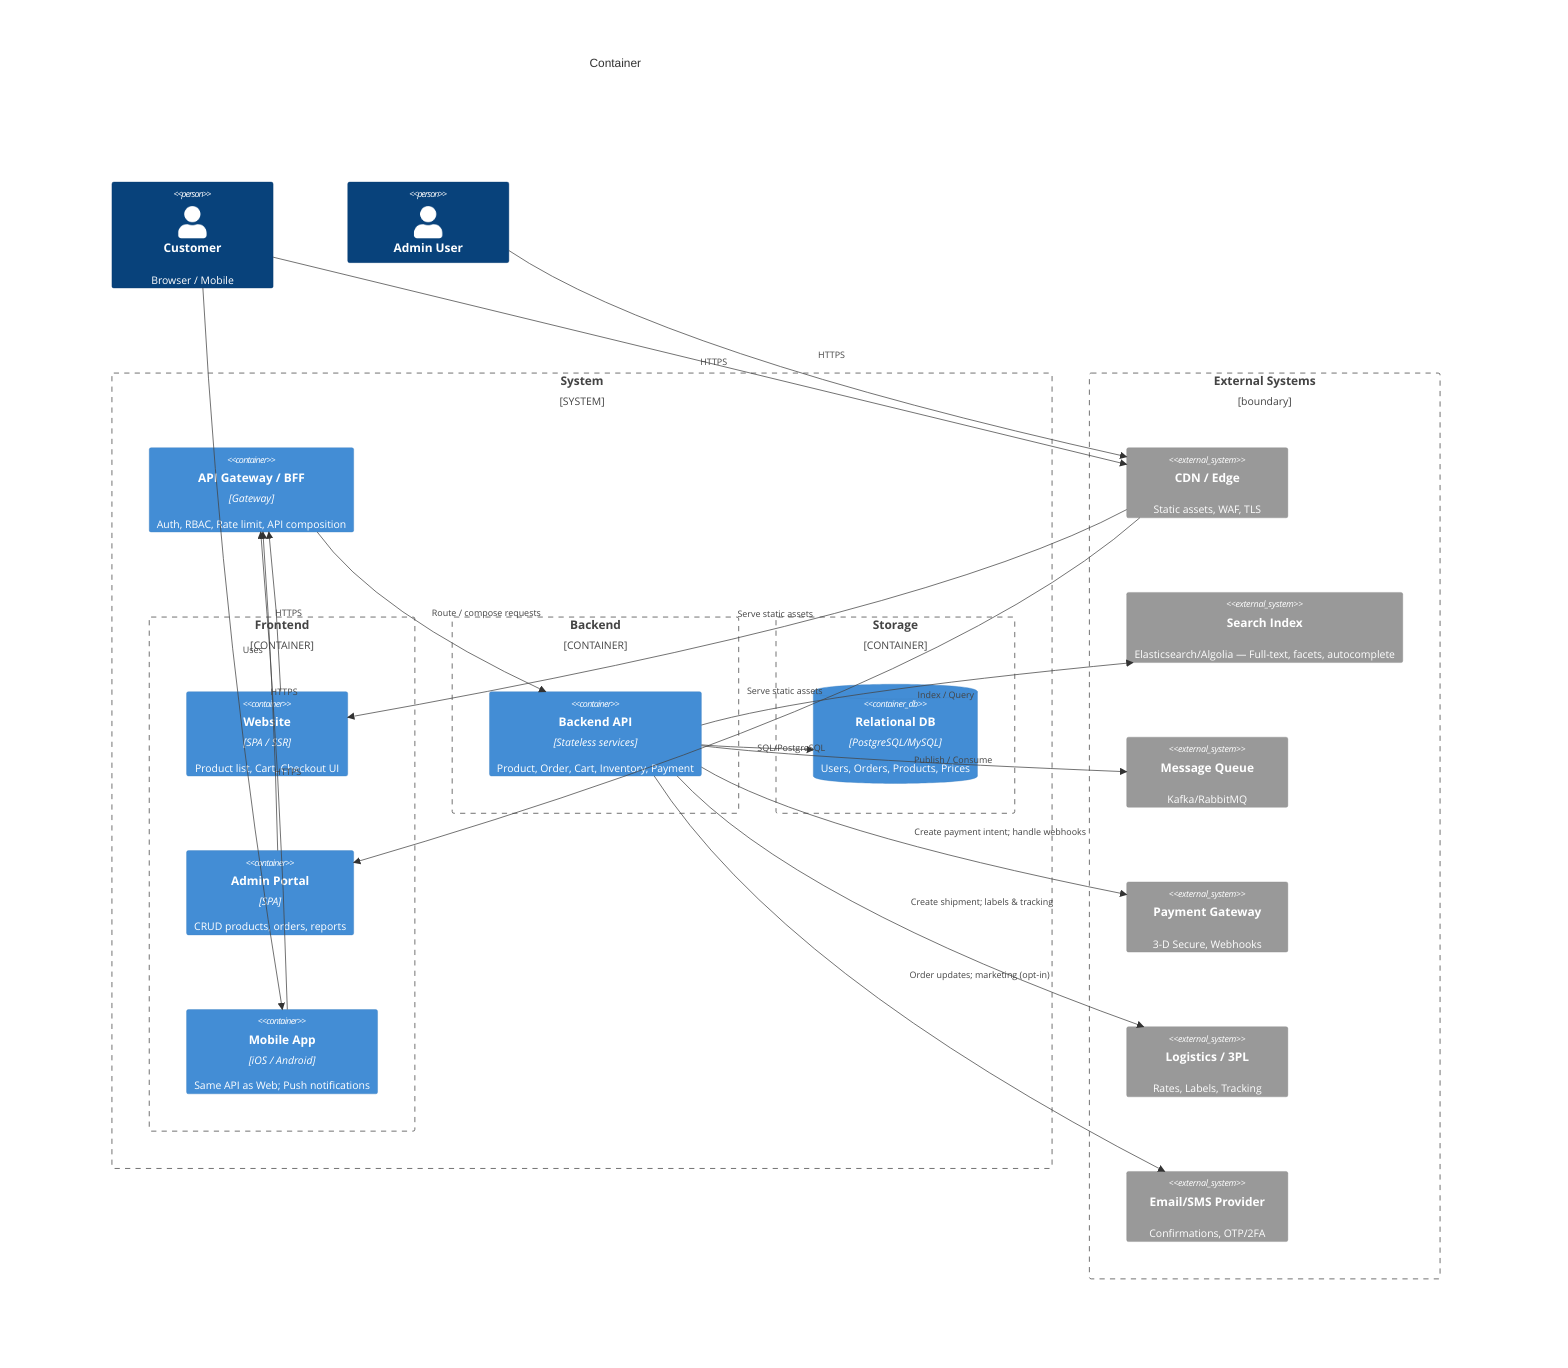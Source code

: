 C4Container
title Container

Person(customer, "Customer", "Browser / Mobile")
Person(admin, "Admin User")

System_Boundary(sys, "System") {
  Container_Boundary(frontend, "Frontend") {
    Container(store, "Website", "SPA / SSR", "Product list, Cart, Checkout UI")
    Container(adminPortal, "Admin Portal", "SPA", "CRUD products, orders, reports")
    Container(mobileApp, "Mobile App", "iOS / Android", "Same API as Web; Push notifications")
  }

  Container(apiGw, "API Gateway / BFF", "Gateway", "Auth, RBAC, Rate limit, API composition")

  Container_Boundary(backend, "Backend") {
    Container(be, "Backend API", "Stateless services", "Product, Order, Cart, Inventory, Payment")
  }

  Container_Boundary(storage, "Storage") {
    ContainerDb(db, "Relational DB", "PostgreSQL/MySQL", "Users, Orders, Products, Prices")
  }
}

Boundary(ext, "External Systems", "boundary") {
  System_Ext(cdn, "CDN / Edge", "Static assets, WAF, TLS")
  System_Ext(search, "Search Index", "Elasticsearch/Algolia — Full-text, facets, autocomplete")
  System_Ext(mq, "Message Queue", "Kafka/RabbitMQ ")

  System_Ext(pay, "Payment Gateway", "3-D Secure, Webhooks")
  System_Ext(ship, "Logistics / 3PL", "Rates, Labels, Tracking")
  System_Ext(notify, "Email/SMS Provider", "Confirmations, OTP/2FA")
}

%% Relationships
Rel(customer, cdn, "HTTPS")
Rel(admin, cdn, "HTTPS")
Rel(cdn, store, "Serve static assets")
Rel(cdn, adminPortal, "Serve static assets")
Rel(customer, mobileApp, "Uses")

Rel(store, apiGw, "HTTPS")
Rel(adminPortal, apiGw, "HTTPS")
Rel(mobileApp, apiGw, "HTTPS")
Rel(apiGw, be, "Route / compose requests")

%%Backend API <-> Storage
Rel(be, db, "SQL/PostgreSQL")

%%Backend API -> external infra
Rel(be, search, "Index / Query")
Rel(be, mq, "Publish / Consume")

%%Backend API -> external 3rd-party
Rel(be, pay, "Create payment intent; handle webhooks")
Rel(be, ship, "Create shipment; labels & tracking")
Rel(be, notify, "Order updates; marketing (opt-in)")

UpdateLayoutConfig($c4BoundaryInRow="3", $c4ShapeInRow="3")
